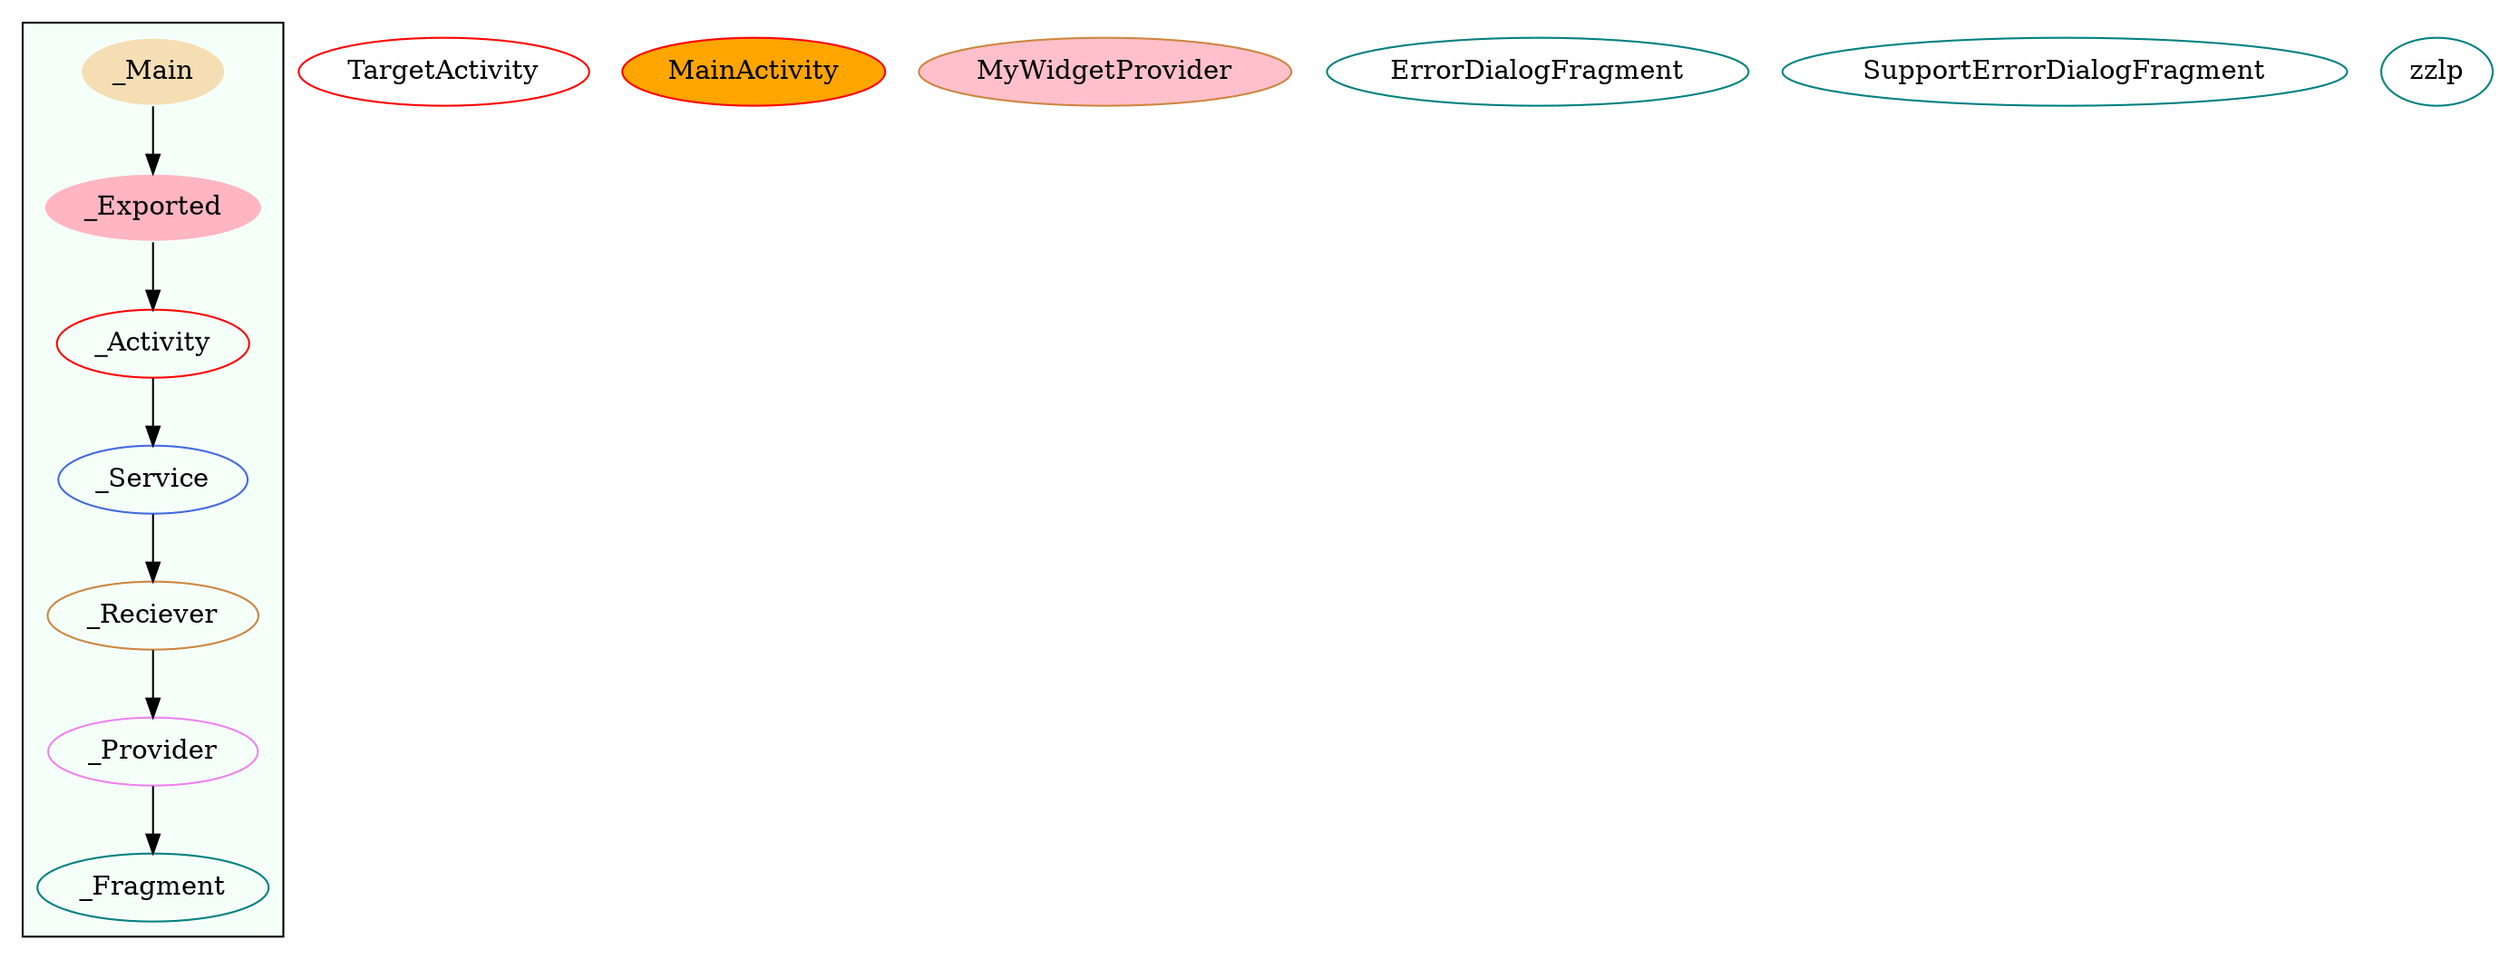 digraph G {
subgraph cluster_legend{ 
bgcolor=mintcream;
_Activity[color = red];
_Service[color = royalblue];
_Provider[color = violet];
_Reciever[color = peru];
_Fragment[color = teal];
_Main[style=filled, fillcolor=wheat, color = mintcream];
_Exported[style=filled, fillcolor=lightpink, color = mintcream];
_Main -> _Exported -> _Activity -> _Service -> _Reciever -> _Provider -> _Fragment; 
}
TargetActivity[color = red];
MainActivity[style=filled, fillcolor=orange, color = red];
MyWidgetProvider[style=filled, fillcolor=pink, color = peru];
ErrorDialogFragment[color = teal];
SupportErrorDialogFragment[color = teal];
zzlp[color = teal];
}
